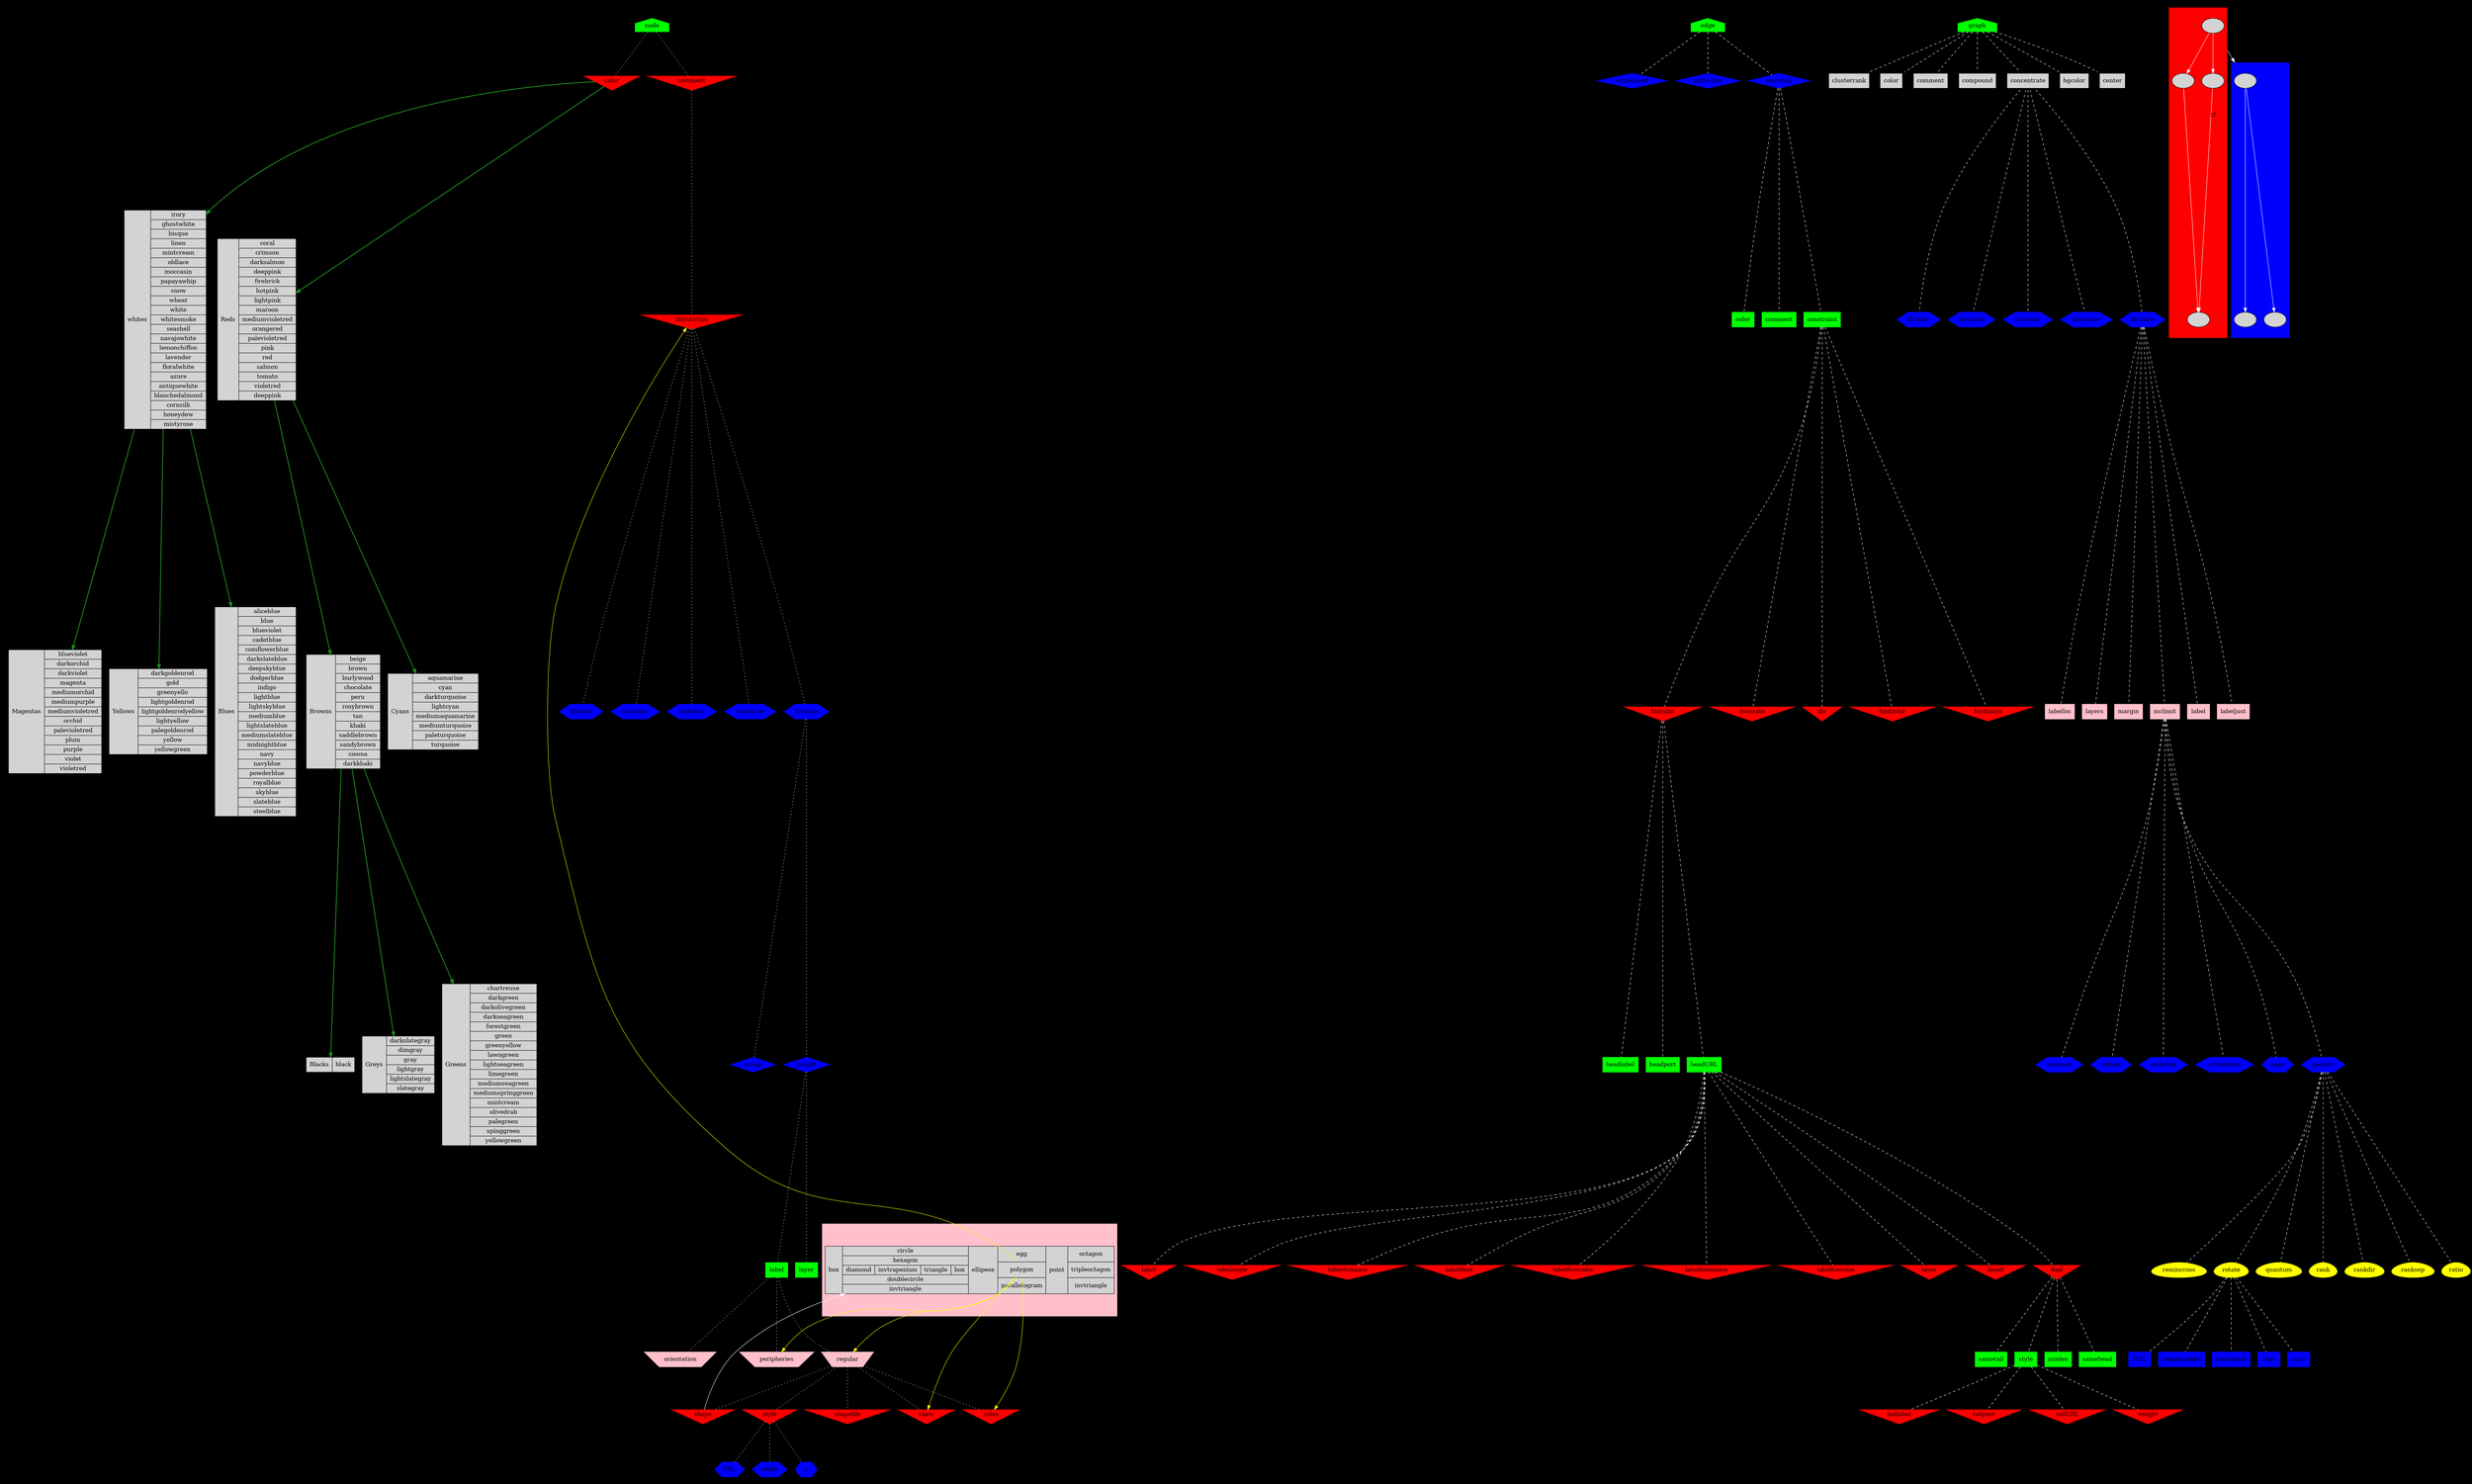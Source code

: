 digraph G {
	graph [bgcolor=black];	/* set background */
	edge [color=white];
	graph[page="50,30",size="50,30",ratio=fill,center=1];
	node[style=filled,label=""];
	subgraph TheWhole {
		rank = same;
		node[shape=box,color=green];
		A1 [label = "node",shape = "house"];
		A2 [label = "edge",shape = "house"];
		A3 [label = "graph",shape = "house"];
	}
	subgraph A1c {
		rank = same;
		node[shape=invtriangle,color=red];
		A11 [label = "color"]; //default:black 
		A12 [label = "comment"];//any string(format dependent)
	}
	subgraph A1d {
		rank = same;
		node[shape=invtriangle,color=red];
        A13 [label = "distoration"]; //default:0.0 node distoration for shape = polygon
	}
	subgraph A1f {
		rank = same;
		node[shape=hexagon,color=blue];
        A14 [label = "fillcolor"];//default lightgrey/black  node fill color
        A15 [label = "fixedsize"];//default false  label text has no affect on node size
        A16 [label = "fontcolor"];//default black    type face color
        A17 [label = "fontname"];//default Times-Roman 
        A18 [label = "fontsize"];//default 14  point size of label
	}
	subgraph A1gh {
		rank = same;
		node[shape=diamond,color=blue];
        A19 [label = "group"];//default kong  name of node group
        A110 [label = "height"]; //default .5  height in inches
	}
	subgraph A1l {
		rank = same;
		node[shape=box,color=green];
        A111 [label = "layer", comment="default overlay range"];//all,id or id:id
        A112 [label = "label"];//node name
	}
    
	subgraph A1opr {
		rank = same;
		node[shape=invtrapezium,color=pink];
        A113 [label = "orientation",comment = "0.0"];//node rotation angle
        A114 [label = "peripheries",comment = "shape dependent"];//number of node boundaries
        A115 [label = "regular",comment="false"];//force polygon to be regular
	}
	subgraph A1s {
		rank = same;
		node[shape=invtriangle,color=red];
        A116 [label = "shape",comment="ellipse"];//node shape
        A117 [label = "shapefile"];//external EPSF or SVG custom shape file
        A118 [label = "sides", comment = "4"];//number of sides for shape=polygon
        A119 [label = "skew",comment = "0"];//skewing of node for shape =polygon
        A120 [label = "style"];//graphic option,eg. bold,dotted,filled
	}
	subgraph A1uwz {
		rank = same;
		node[shape=hexagon,color=blue];
        A121 [label = "URL", URL = "www.baidu.com"];//URL associated with node
        A122 [label = "width",comment = ".75"];//width in inches
        A123 [label = "z", comment = "0.0"]; //z coordinate for VRML ouput
	}
	subgraph A2a {
		rank = same;
		node[shape=diamond,color=blue];
        A21 [label = "arrowhead",comment="normal"];//style of arrowhead at head end
        A22 [label = "arrowsize",comment ="1.0"];//scaling factor for arrowheads
        A22b [label = "arrowtail",comment = "normal"];//style of arrowtail attail end
	}
	subgraph A2c {
        rank = same;
		node[shape=box,color=green];
        A23 [label = "color",comment ="balck"];//edge stoke color
        A24 [label = "comment"]
        A25 [label = "constraint",comment = "true"];//use edge to affect the node rank
	}
	subgraph A2df {
		rank = same;
		node[shape=invtriangle,color=red];
        A26 [label ="decorate"];//if set,draws a line connected labels with their edges?
        A27 [label = "dir",comment = "forward"];//forward,back,both or none
        A28 [label = "fontcolor",comment = "black"];//type face color
        A29 [label = "fontname",comment = "Times_Roman"];//font family
        A210 [label = "fontsize",comment = "14"];//point size of label
        
    }
	subgraph A2h {
		rank = same;
		node[shape=box,color=green];
        A211 [label = "headlabel"];//label placed near head of edge
        A212 [label = "headport"];//n ne | e se | s sw|w  nw
        A213 [label = "headURL"]; //URL attached to head label if output
    //format is ismap
	}
	subgraph A2l {
		rank = same;
		node[shape=invtriangle,color=red];
        A214 [label = "label"];
        A215 [label = "labelangle",comment = "-25.0"];//angle in degrees which head or tail label is rotated off the edge
        A216 [label = "labeldistance",comment = "1.0"];//scaling factor for distance of head or tail label from node
        A217 [label = "labelfloat",comment = "false"];//lessen constaints onedge label placement
        A218 [label = "labelfontcolor",comment = "black"];//type face color for head or tail label
        A219 [label = "labelfontname",comment = "Times-Roman"];
        A220 [label = "labelfontsize",comment = "14"];
        A221 [label = "layer", comment = "overlay range"];//all.id or id::id
        A222 [label = "lhead"];//name of cluster to use as head of edge
        A223 [label = "ltail"];///name of cluster to use as head of edge

	}
	subgraph A2ms {
		rank = same;
		node[shape=box,color=green];
        A224 [label = "minlen",comment = "1"];//mininum rank disk between head and tail
        A225 [label = "samehead"];//tag for head node;  edge heads with the same tag are merged into the same port 
        A226 [label = "sametail"];//tag for  tail node;  edge tails with the same tag are merged into the same port 
        A227 [label = "style"]; //graphic options,bold dotted filled

	}
	subgraph A2tw {
		rank = same;
		node[shape=invtriangle,color=red];
        A228 [label = "taillabel"];//label placed near tail of edge
        A229 [label = "tailport"];//n ne | e se | s sw|w  nw
        A230 [label = "tailURL"]; //URL attached to tail label if output
        A231 [label = "weight",comment = "1"]; //integer cost of streching an edge
	}
	subgraph A3bc {
		rank = same;
		node[shape=box,peripheries=2];
        A31 [label = "bgcolor"];//background color for drawing,plus initial fill color
        A32 [label = "center",comment = "false"];//center drawing on page
        A33 [label = "clusterrank",comment = "local"];//may be global or none
        A34 [label = "color",comment = "black"];//for cluster color,outlinecolor and fill color if fillcolor not defined
        A35 [label = "comment"]
        A36 [label = "compound",commnet = "false"];//allow edges between clusters
        A37 [label = "concentrate",comment = "false"];//enables edge concentrators
	}
   subgraph A3f {
		rank = same;
		node[shape=hexagon,color=blue];
        A38 [label = "fillcolor"];//default lightgrey/black  node fill color
        A39 [label = "fontpath"];//list of directories for search font
        A310 [label = "fontcolor"];//default black    type face color
        A311 [label = "fontname"];//default Times-Roman 
        A312 [label = "fontsize"];//default 14  point size of label
	}
	subgraph A3lm {
		rank = same;
		node[shape=box,color=pink];
        A313 [label = "label"]
        A314 [label = "labeljust",comment = "centered"];//"l" "r" for righ-justified cluster label,respectively
        A315 [label = "labelloc",comment = "top"];//"t" "b" for top- bottom - justified cluster labels.respectivelyf
        A316 [label = "layers"]; // id  id:id..
        A317 [label = "margin",comment = "0.5"];//margin include in page,inches
        A318 [label = "mclimit",comment = "1.0"];//scale factor for mincros iterations
	}
	subgraph A3nop {
		rank =same;
		node[shape=hexagon,color=blue];
        A319 [label = "nodesep",comment = ".25"];//separation between nodes inches
        A320 [label = "nslimit"]; //
        A321 [label = "ordering"];//if out out edge is preserved
        A322 [label = "orientation",comment = "portrait"];//if the rotate ifs not used and the value is landscape.use landscape orientation
        A323 [label = "page"];//unit of pagination,e.g. "8.5,11"
        A324 [label = "pagedir",comment = "BL"];//traversal order of pages

	}
	subgraph A3qr {
		rank = same;
		node[shape=egg,color=yellow];
        A325 [label = "quantum"];//
        A326 [label = "rank"];//same min max,source sink
        A327 [label = "rankdir",comment = "TB"];//LR  TB
        A328 [label = "ranksep", comment = ".75"];//separation between ranksin inches
        A329 [label = "ratio"];//approximatly aspect ratio desired,fill or auto
        A330 [label = "remincross"];//!!!
        A331 [label = "rotate"];//if set 90 ,the orientation to landscape
	}
	subgraph A3su {
		rank = same;
		node[shape=polygon,size = 5,color=blue];
        A332 [label = "samplepoints",comment = "8"];//numbers of points used to present the ellipses or circles
        A333 [label = "searchsize",comment = "30"];//o
        A334 [label = "size"];//maximun drawing size in inches
        A335 [label = "style"];//grapic options, filled for clusters
        A336 [label = "URL"];//URL associatied with graph(format dependence)


	}
	
	subgraph A1edge {
		edge[style=dotted,dir=none,weight=100];
//        A1 -> {A11, A12, A13, A14, A15, A16, A17, A18, A19, A110, A111, A112, A113, A114, A115, A116, A117, A118, A119, A120, A121, A122, A123};
        A1 -> {A11,A12};
        A12 -> A13;
        A13 -> {A14,A15,A16,A17,A18};
        A18 -> {A19,A110};
        A110 -> {A111,A112};
        A112 -> {A113,A114,A115};//原来dot识别空格 一定要注意空格！
        A115 -> {A116,A117,A118,A119,A120};
        A120 -> {A121,A122,A123};
	}
	subgraph A2edge {
		edge[style=dashed,dir=none];
        //A2 -> {A21, A22, A23, A24, A25, A26, A27, A28, A29, A210, A211, A212, A213, A214, A215, A216, A217, A218, A219, A220, A221, A222, A223, A224, A225, A226, A227, A228, A229, A230, A231};
        A2 -> {A21,A22,A22b};
        A22b -> {A23,A24,A25};
        A25 -> {A26,A27,A28,A29,A210};
        A210 -> {A211,A212,A213};
        A213 -> {A214, A215, A216, A217, A218, A219, A220, A221, A222, A223};
        A223 -> {A224,A225,A226,A227};
        A227 -> {A228,A229,A230,A231};

	}
	subgraph A3edge {
		edge[style=dashed,dir=none];
        {rankdir= "TB"}
        //A3 -> {A31, A32, A33, A34, A35, A36, A37, A38, A39, A310, A311, A312, A313, A314, A315, A316, A317, A318, A319, A320, A321, A322, A323, A324, A325, A326, A327, A328, A329, A330, A331, A332, A333, A334, A335, A336}
        A3 -> {A31, A32, A33, A34, A35, A36, A37};
        A37 -> {A38, A39, A310, A311, A312};
        A312 -> {A313, A314, A315, A316, A317, A318};
        A318 -> {A319, A320, A321, A322, A323, A324};
        A324 -> {A325, A326, A327, A328, A329, A330, A331};
        A331 -> {A332, A333, A334, A335, A336};
	}
/*subgraph crossConnection {
		edge[style=dotted,dir=none];
		vc3TTP_1_2->xp_1_2->au3CTP_1_2;
		prTTP_1_2->pu_1_2->prCTP_1_2;
		prTTP_4_1->pu_4_1->prCTP_4_1;
		au3CTP_4_1->xp_4_1->au3CTP_4_2;
		prTTP_4_2->pu_4_2->prCTP_4_2;
		prTTP_5_1->pu_5_1->prCTP_5_1;
		vc3TTP_5_1->xp_5_1->au3CTP_5_1;
	}*/
    compound=true;
	//subgraph cluster0 {
	//	style=filled;
	//	color=lightgrey;
	//	node [style=filled,fontcolor=black];
	//	a0 -> a1 -> a2 -> a3;
	//	label = "process #1";
	//}
    subgraph cluster0 {
        graph[bgcolor =red ];
        //可以在里面继续定义 graph  node  edge的独有属性
        a -> b ;//[ip = 11];
        a -> c;
        b -> d;
        c -> d [label ="rr"];
    }
    subgraph cluster1 {
        graph[bgcolor = blue];
          e -> g;
          e -> f;
    }
    a -> e [ltail=cluster0,lhead =cluster1];
    B1 [shape = record, label = "<f0>box|{<f11>circle|<f12>hexagon|{<f13>diamond|<f131>invtrapezium|<f132>triangle|<f133>box}|<f14>doublecircle|<f15>invtriangle}|<f2>ellipese|{<f21>egg|<f22>polygon|<f23>parallelogram}|<f3>point|{<f41>octagon|<f42>tripleoctagon|<f43>invtriangle}"];
    subgraph cluster_cgrop{
    edge[color = yellow];
    graph[bgcolor = pink];
    B1:f22 -> A13[label = "only used by polygon",labelfontcolor = white];
    B1:f22 -> A114[label = "only used by polygon",labelfontcolor = white];
    B1:f22 -> A115[label = "only used by polygon"];
    B1:f22 -> A118[label = "only used by polygon"];
    B1:f22 -> A119[label = "only used by polygon"];
    }
//    B2 [shape = record,label = "{<f11>whites|{<f12>irory|<f13>ghostwhite|<f14>bisque|<f15>linen|mintcream|oldlace|moccasin|papayawhip|snow|wheat|white|whitesmoke|seashell|navajowhite|lemonchiffon|lavender|floralwhite|azure|antiquewhite|blanchedalmond|cornsilk|honeydew|mistyrose}}|{<f21>Reds|{<f22>coral|<f23>crimson|darksalmon|deeppink|<f25>firebrick|hotpink|lightpink|maroon|mediumvioletred|orangered|palevioletred|pink|red|salmon|tomato|violetred|deeppink}}|{<f31>Yellows|{<f32>darkgoldenrod|<f33>gold|greenyello|lightgoldenrod|lightgoldenrodyellow|lightyellow|palegoldenrod|yellow|yellowgreen}}|{<f41>Blues|{<f42>aliceblue|<f43>blue|blueviolet|cadetblue|comflowerblue|darkslateblue|deepskyblue|dodgerblue|indigo|lightblue|lightskyblue|mediumblue|lightslateblue|mediumslateblue|midnightblue|navy|navyblue|powderblue|royalblue|skyblue|slateblue|steelblue}}|{<f51>Magentas|{<f52>blueviolet|<f53>darkorchid|darkviolet|magenta|mediumorchid|mediumpurple|mediumvioletred|orchid|palevioletred|plum|purple|violet|violetred}}|{<f61>Cyans|{<f62>aquamarine|<f63>cyan|darkturquoise|lightcyan|mediumaquamarine|mediumturquoise|paleturquoise|turquoise}}|{<f71>Browns|{<f72>beige|<f73>brown|<f74>burlywood|<f75>chocolate|peru|rosybrown|tan|khaki|saddlebrown|sandybrown|sienna|darkkhaki}}|{<f81>Blacks|{<f82>black }}|{<f91>Greys|{<f92>darkslategray|<f93>dimgray|<f94>gray|lightgray|lightslategray|slategray}}|{<fA1>Greens|{<fA2>chartreuse|<fA3>darkgreen|darkolivegreen|darkseagreen|forestgreen|green|greenyellow|lawngreen|lightseagreen|limegreen|mediumseagreen|mediumspringgreen|mintcream|olivedrab|palegreen|spinggreen|yellowgreen}}
//"]
    A116 -> B1;    
    B21 [shape = record,label="<f11>whites|{<f12>irory|<f13>ghostwhite|<f14>bisque|<f15>linen|mintcream|oldlace|moccasin|papayawhip|snow|wheat|white|whitesmoke|seashell|navajowhite|lemonchiffon|lavender|floralwhite|azure|antiquewhite|blanchedalmond|cornsilk|honeydew|mistyrose}"];
    B22 [shape = record,label="<f21>Reds|{<f22>coral|<f23>crimson|darksalmon|deeppink|<f25>firebrick|hotpink|lightpink|maroon|mediumvioletred|orangered|palevioletred|pink|red|salmon|tomato|violetred|deeppink}"];
    B23 [shape = record,label="<f31>Yellows|{<f32>darkgoldenrod|<f33>gold|greenyello|lightgoldenrod|lightgoldenrodyellow|lightyellow|palegoldenrod|yellow|yellowgreen}"];
    B24 [shape = record,label=" <f41>Blues|{<f42>aliceblue|<f43>blue|blueviolet|cadetblue|comflowerblue|darkslateblue|deepskyblue|dodgerblue|indigo|lightblue|lightskyblue|mediumblue|lightslateblue|mediumslateblue|midnightblue|navy|navyblue|powderblue|royalblue|skyblue|slateblue|steelblue}"];
    B25 [shape = record,label="<f51>Magentas|{<f52>blueviolet|<f53>darkorchid|darkviolet|magenta|mediumorchid|mediumpurple|mediumvioletred|orchid|palevioletred|plum|purple|violet|violetred}"];
    B26 [shape = record,label="<f61>Cyans|{<f62>aquamarine|<f63>cyan|darkturquoise|lightcyan|mediumaquamarine|mediumturquoise|paleturquoise|turquoise}"];
    B27 [shape = record,label="<f71>Browns|{<f72>beige|<f73>brown|<f74>burlywood|<f75>chocolate|peru|rosybrown|tan|khaki|saddlebrown|sandybrown|sienna|darkkhaki}"];
    B28 [shape = record,label="<f81>Blacks|{<f82>black }"];
    B29 [shape = record,label="<f91>Greys|{<f92>darkslategray|<f93>dimgray|<f94>gray|lightgray|lightslategray|slategray}"];
    B210 [shape = record, label ="<fA1>Greens|{<fA2>chartreuse|<fA3>darkgreen|darkolivegreen|darkseagreen|forestgreen|green|greenyellow|lawngreen|lightseagreen|limegreen|mediumseagreen|mediumspringgreen|mintcream|olivedrab|palegreen|spinggreen|yellowgreen}"];
    
    subgraph cluster_cp1{
    rank = same;
    B21; B22; 
    }
    subgraph cluster_cp1{
    rank = same;
     B23;B24;B25
    }
    subgraph cluster_cp2{
    rank = same;
    B26;B27;
    }
    subgraph cluster_cp2{
    rank = same;
    B28;B29;B210
    }
    subgraph cluster_color{
    graph [bgcolor = tan];
    edge [style = bold, color = forestgreen];
    A11 -> {B21,B22};
    B21 -> {B23,B24,B25};
    B22 -> {B26,B27};
    B27 -> {B28,B29,B210};


}
//    A11-> B2;
}
//不支持这种错乱格式的！
// {<fA1>Greens|{<fA2>chartreuse|<fA3>darkgreen
   //     |darkolivegreen|darkseagreen|forestgreen
   //     |green|greenyellow|lawngreen|lightseagreen
   //     |limegreen|mediumseagreen|mediumspringgreen
   //     |mintcream|olivedrab|palegreen|spinggreen
   //     |yellowgreen
   //     }}

